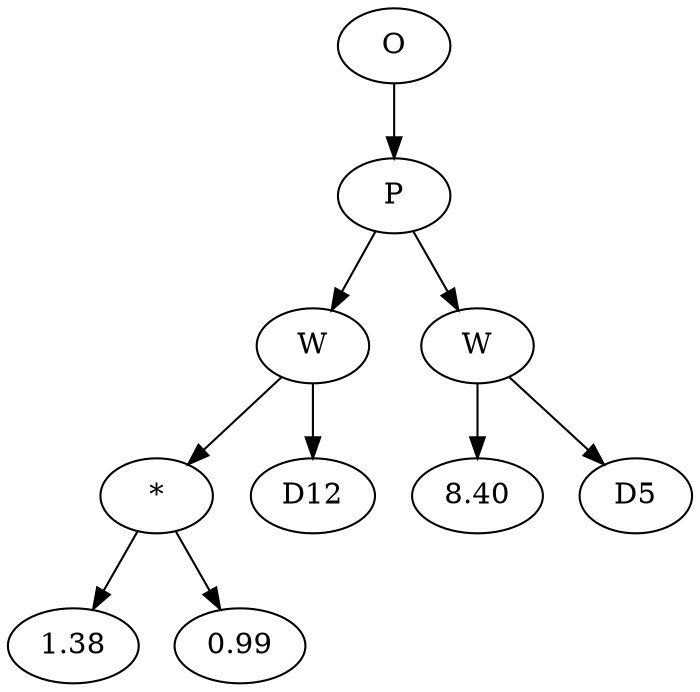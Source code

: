 // Tree
digraph {
	2299328 [label=O]
	2299329 [label=P]
	2299328 -> 2299329
	2299330 [label=W]
	2299329 -> 2299330
	2299331 [label="*"]
	2299330 -> 2299331
	2299332 [label=1.38]
	2299331 -> 2299332
	2299333 [label=0.99]
	2299331 -> 2299333
	2299334 [label=D12]
	2299330 -> 2299334
	2299335 [label=W]
	2299329 -> 2299335
	2299336 [label=8.40]
	2299335 -> 2299336
	2299337 [label=D5]
	2299335 -> 2299337
}
